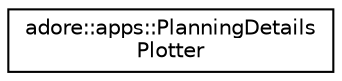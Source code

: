 digraph "Graphical Class Hierarchy"
{
 // LATEX_PDF_SIZE
  edge [fontname="Helvetica",fontsize="10",labelfontname="Helvetica",labelfontsize="10"];
  node [fontname="Helvetica",fontsize="10",shape=record];
  rankdir="LR";
  Node0 [label="adore::apps::PlanningDetails\lPlotter",height=0.2,width=0.4,color="black", fillcolor="white", style="filled",URL="$classadore_1_1apps_1_1PlanningDetailsPlotter.html",tooltip="test bench implementation for minimum risk maneuver planner"];
}
